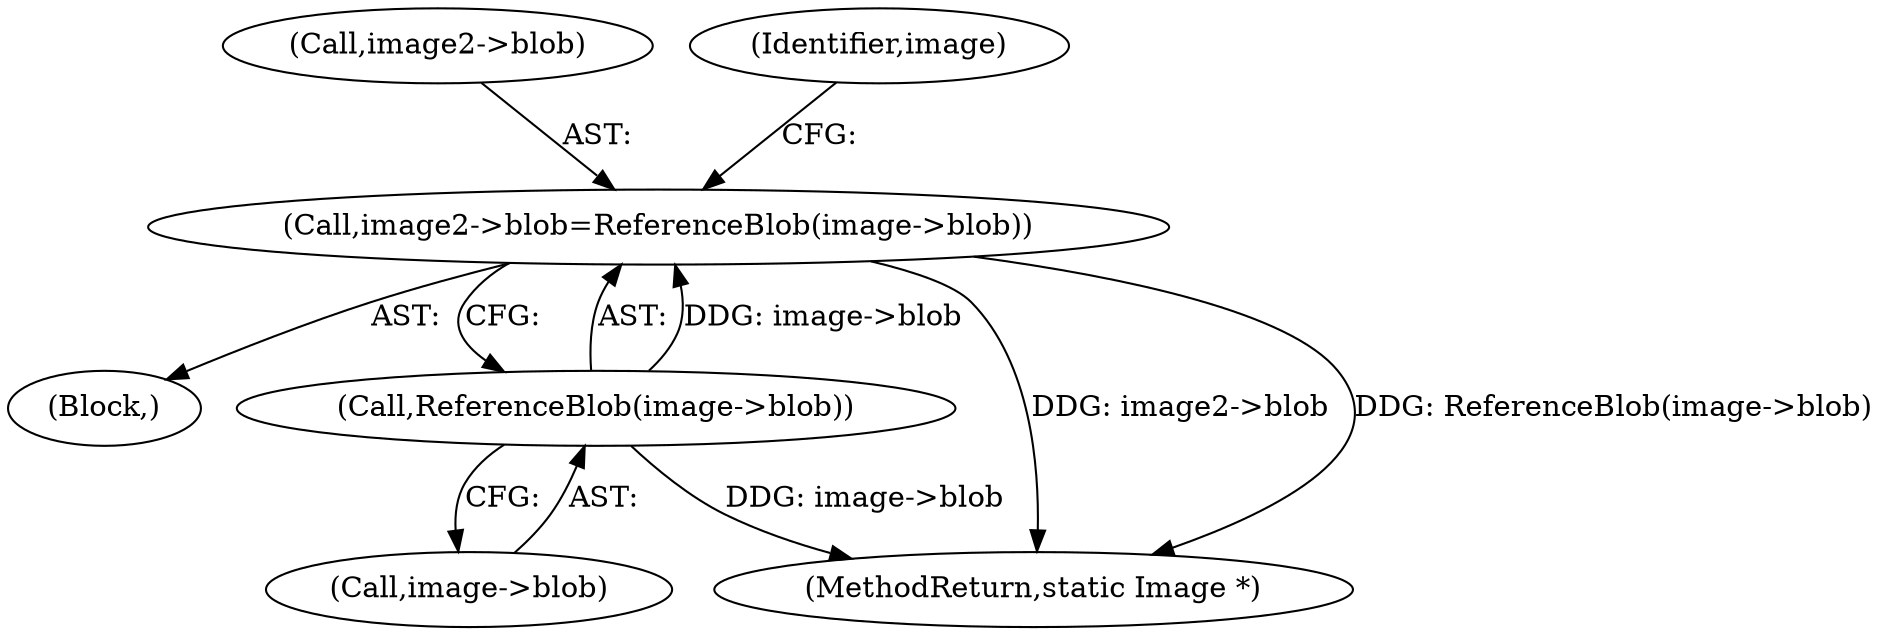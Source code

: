 digraph "0_ImageMagick_d23beebe7b1179fb75db1e85fbca3100e49593d9@pointer" {
"1000291" [label="(Call,image2->blob=ReferenceBlob(image->blob))"];
"1000295" [label="(Call,ReferenceBlob(image->blob))"];
"1000292" [label="(Call,image2->blob)"];
"1000303" [label="(Identifier,image)"];
"1000295" [label="(Call,ReferenceBlob(image->blob))"];
"1000113" [label="(Block,)"];
"1000328" [label="(MethodReturn,static Image *)"];
"1000296" [label="(Call,image->blob)"];
"1000291" [label="(Call,image2->blob=ReferenceBlob(image->blob))"];
"1000291" -> "1000113"  [label="AST: "];
"1000291" -> "1000295"  [label="CFG: "];
"1000292" -> "1000291"  [label="AST: "];
"1000295" -> "1000291"  [label="AST: "];
"1000303" -> "1000291"  [label="CFG: "];
"1000291" -> "1000328"  [label="DDG: image2->blob"];
"1000291" -> "1000328"  [label="DDG: ReferenceBlob(image->blob)"];
"1000295" -> "1000291"  [label="DDG: image->blob"];
"1000295" -> "1000296"  [label="CFG: "];
"1000296" -> "1000295"  [label="AST: "];
"1000295" -> "1000328"  [label="DDG: image->blob"];
}
